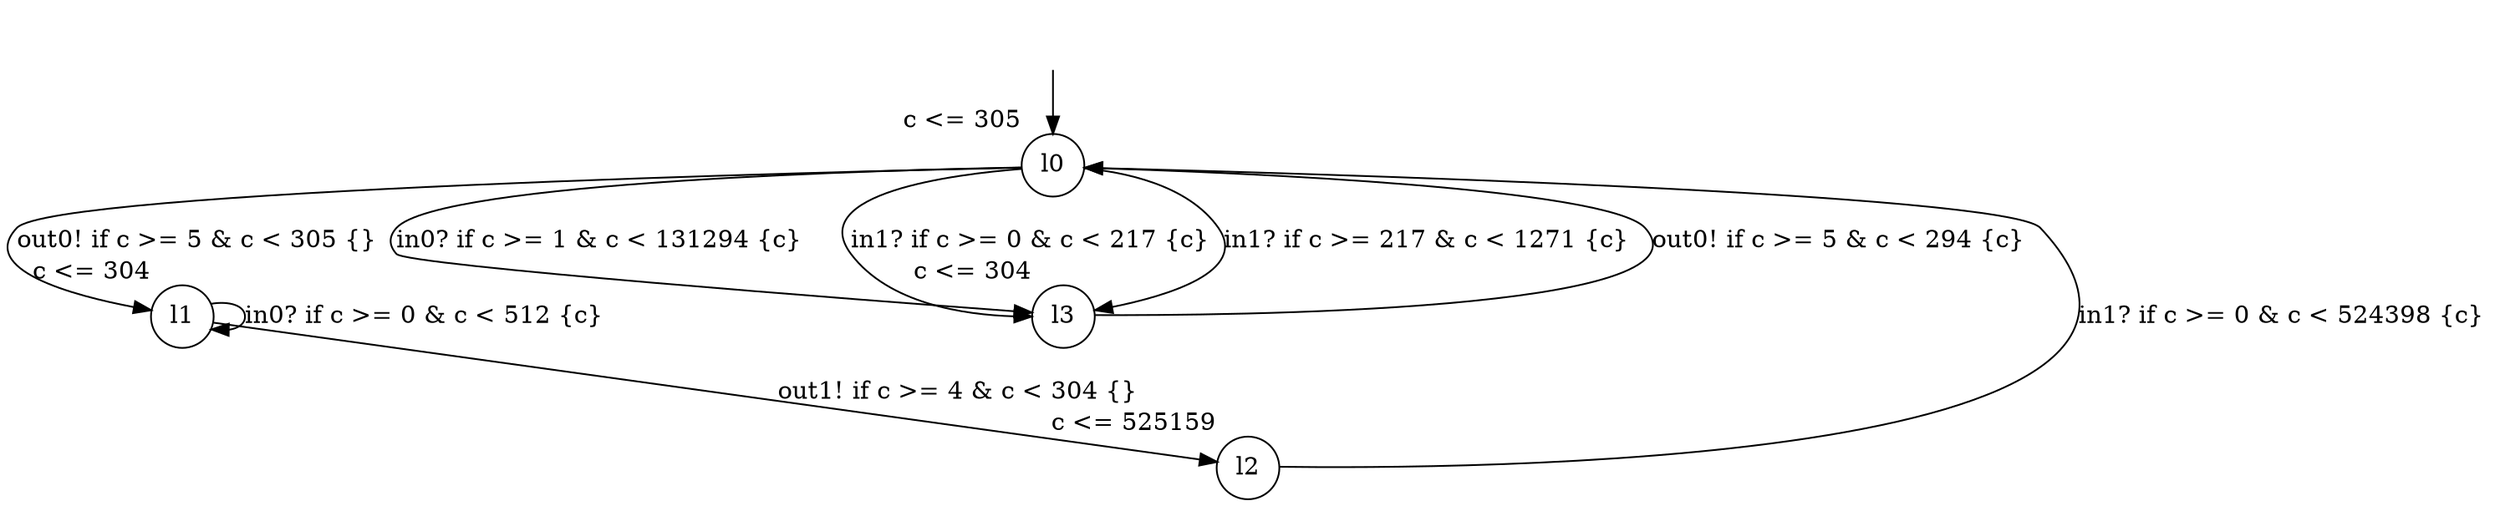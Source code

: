 digraph g {
__start0 [label="" shape="none"];
l0 [shape="circle" margin=0 label="l0", xlabel="c <= 305"];
l1 [shape="circle" margin=0 label="l1", xlabel="c <= 304"];
l2 [shape="circle" margin=0 label="l2", xlabel="c <= 525159"];
l3 [shape="circle" margin=0 label="l3", xlabel="c <= 304"];
l0 -> l3 [label="in0? if c >= 1 & c < 131294 {c} "];
l0 -> l3 [label="in1? if c >= 0 & c < 217 {c} "];
l0 -> l1 [label="out0! if c >= 5 & c < 305 {} "];
l0 -> l3 [label="in1? if c >= 217 & c < 1271 {c} "];
l1 -> l2 [label="out1! if c >= 4 & c < 304 {} "];
l1 -> l1 [label="in0? if c >= 0 & c < 512 {c} "];
l2 -> l0 [label="in1? if c >= 0 & c < 524398 {c} "];
l3 -> l0 [label="out0! if c >= 5 & c < 294 {c} "];
__start0 -> l0;
}
